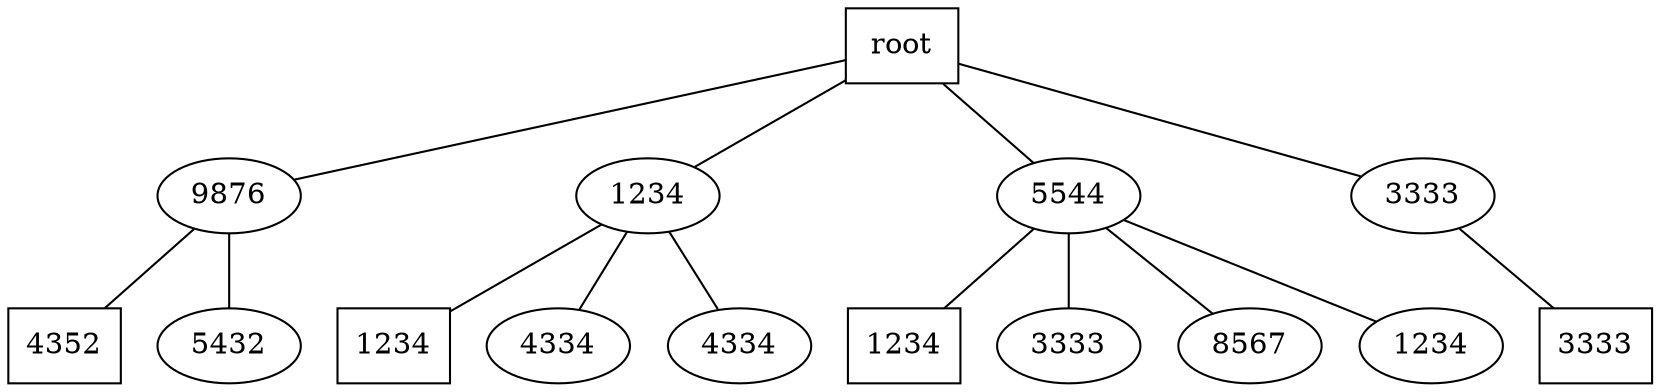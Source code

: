 digraph {
  ordering=out;
  edge [dir=none];
  root [shape=box];
  root -> 9876;
  9876 -> 4352;
  4352 [shape=box];
  9876 -> 5432;
  root -> 1234;
  1234 -> a1234;
  a1234 [shape=box, label="1234"];
  1234 -> 4334;
  1234 -> a4334;
  a4334 [label="4334"];
  root -> 5544;
  5544 -> b1234;
  b1234 [shape=box, label="1234"];
  5544 -> a3333;
  a3333 [label="3333"];
  5544 -> 8567;
  root -> 3333;
  5544 -> c1234;
  c1234 [label="1234"];
  3333 -> b3333;
  b3333 [shape=box, label="3333"];
}
